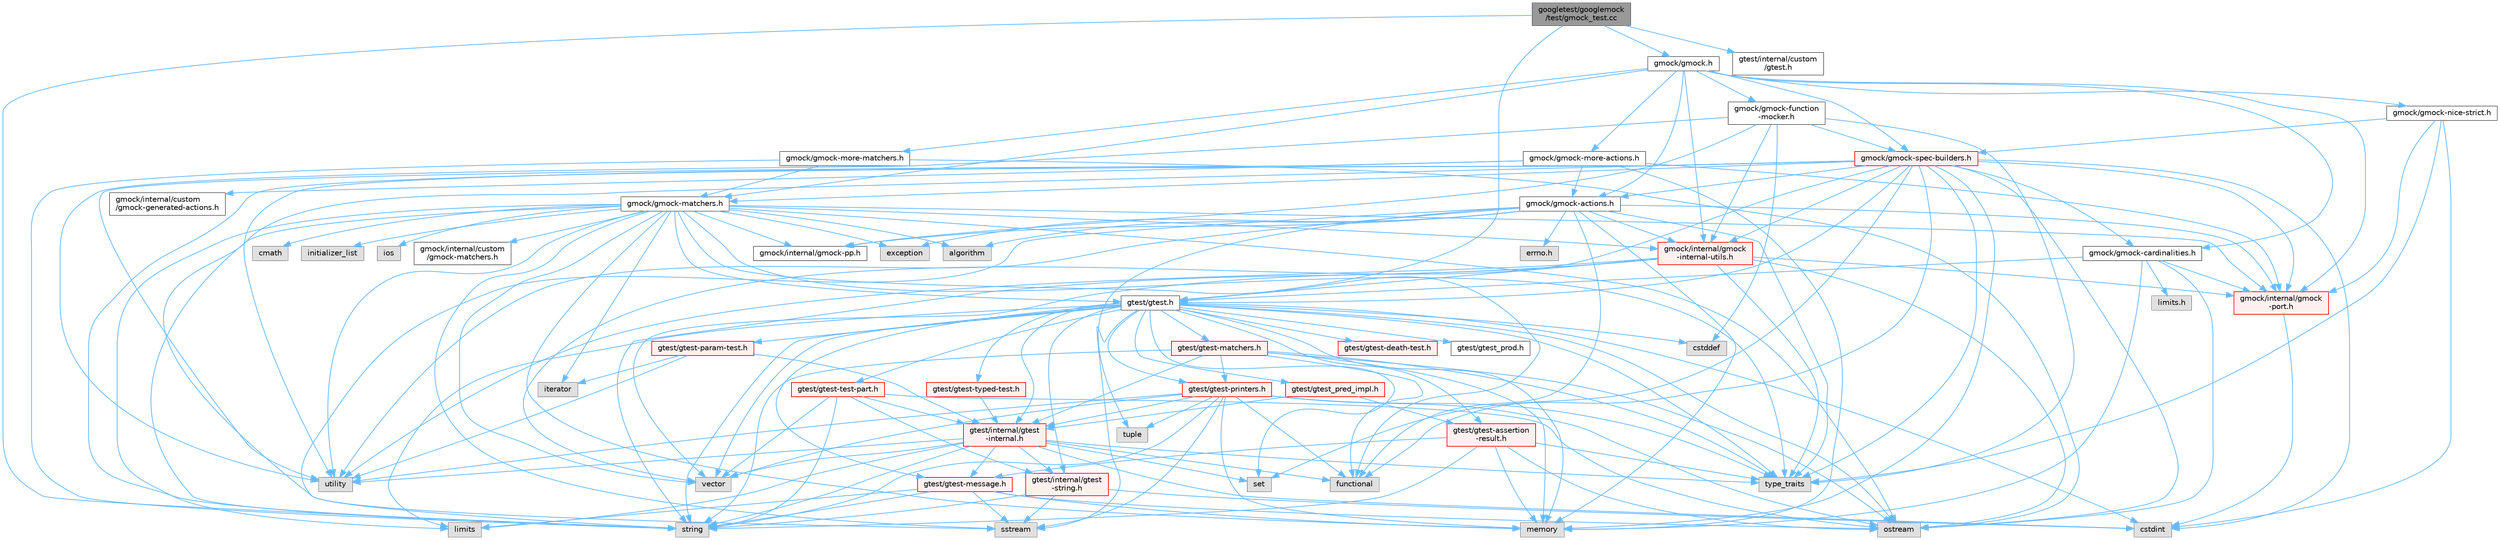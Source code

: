 digraph "googletest/googlemock/test/gmock_test.cc"
{
 // LATEX_PDF_SIZE
  bgcolor="transparent";
  edge [fontname=Helvetica,fontsize=10,labelfontname=Helvetica,labelfontsize=10];
  node [fontname=Helvetica,fontsize=10,shape=box,height=0.2,width=0.4];
  Node1 [id="Node000001",label="googletest/googlemock\l/test/gmock_test.cc",height=0.2,width=0.4,color="gray40", fillcolor="grey60", style="filled", fontcolor="black",tooltip=" "];
  Node1 -> Node2 [id="edge167_Node000001_Node000002",color="steelblue1",style="solid",tooltip=" "];
  Node2 [id="Node000002",label="gmock/gmock.h",height=0.2,width=0.4,color="grey40", fillcolor="white", style="filled",URL="$gmock_8h.html",tooltip=" "];
  Node2 -> Node3 [id="edge168_Node000002_Node000003",color="steelblue1",style="solid",tooltip=" "];
  Node3 [id="Node000003",label="gmock/gmock-actions.h",height=0.2,width=0.4,color="grey40", fillcolor="white", style="filled",URL="$gmock-actions_8h.html",tooltip=" "];
  Node3 -> Node4 [id="edge169_Node000003_Node000004",color="steelblue1",style="solid",tooltip=" "];
  Node4 [id="Node000004",label="errno.h",height=0.2,width=0.4,color="grey60", fillcolor="#E0E0E0", style="filled",tooltip=" "];
  Node3 -> Node5 [id="edge170_Node000003_Node000005",color="steelblue1",style="solid",tooltip=" "];
  Node5 [id="Node000005",label="algorithm",height=0.2,width=0.4,color="grey60", fillcolor="#E0E0E0", style="filled",tooltip=" "];
  Node3 -> Node6 [id="edge171_Node000003_Node000006",color="steelblue1",style="solid",tooltip=" "];
  Node6 [id="Node000006",label="exception",height=0.2,width=0.4,color="grey60", fillcolor="#E0E0E0", style="filled",tooltip=" "];
  Node3 -> Node7 [id="edge172_Node000003_Node000007",color="steelblue1",style="solid",tooltip=" "];
  Node7 [id="Node000007",label="functional",height=0.2,width=0.4,color="grey60", fillcolor="#E0E0E0", style="filled",tooltip=" "];
  Node3 -> Node8 [id="edge173_Node000003_Node000008",color="steelblue1",style="solid",tooltip=" "];
  Node8 [id="Node000008",label="memory",height=0.2,width=0.4,color="grey60", fillcolor="#E0E0E0", style="filled",tooltip=" "];
  Node3 -> Node9 [id="edge174_Node000003_Node000009",color="steelblue1",style="solid",tooltip=" "];
  Node9 [id="Node000009",label="string",height=0.2,width=0.4,color="grey60", fillcolor="#E0E0E0", style="filled",tooltip=" "];
  Node3 -> Node10 [id="edge175_Node000003_Node000010",color="steelblue1",style="solid",tooltip=" "];
  Node10 [id="Node000010",label="tuple",height=0.2,width=0.4,color="grey60", fillcolor="#E0E0E0", style="filled",tooltip=" "];
  Node3 -> Node11 [id="edge176_Node000003_Node000011",color="steelblue1",style="solid",tooltip=" "];
  Node11 [id="Node000011",label="type_traits",height=0.2,width=0.4,color="grey60", fillcolor="#E0E0E0", style="filled",tooltip=" "];
  Node3 -> Node12 [id="edge177_Node000003_Node000012",color="steelblue1",style="solid",tooltip=" "];
  Node12 [id="Node000012",label="utility",height=0.2,width=0.4,color="grey60", fillcolor="#E0E0E0", style="filled",tooltip=" "];
  Node3 -> Node13 [id="edge178_Node000003_Node000013",color="steelblue1",style="solid",tooltip=" "];
  Node13 [id="Node000013",label="gmock/internal/gmock\l-internal-utils.h",height=0.2,width=0.4,color="red", fillcolor="#FFF0F0", style="filled",URL="$gmock-internal-utils_8h.html",tooltip=" "];
  Node13 -> Node15 [id="edge179_Node000013_Node000015",color="steelblue1",style="solid",tooltip=" "];
  Node15 [id="Node000015",label="ostream",height=0.2,width=0.4,color="grey60", fillcolor="#E0E0E0", style="filled",tooltip=" "];
  Node13 -> Node9 [id="edge180_Node000013_Node000009",color="steelblue1",style="solid",tooltip=" "];
  Node13 -> Node11 [id="edge181_Node000013_Node000011",color="steelblue1",style="solid",tooltip=" "];
  Node13 -> Node12 [id="edge182_Node000013_Node000012",color="steelblue1",style="solid",tooltip=" "];
  Node13 -> Node16 [id="edge183_Node000013_Node000016",color="steelblue1",style="solid",tooltip=" "];
  Node16 [id="Node000016",label="vector",height=0.2,width=0.4,color="grey60", fillcolor="#E0E0E0", style="filled",tooltip=" "];
  Node13 -> Node17 [id="edge184_Node000013_Node000017",color="steelblue1",style="solid",tooltip=" "];
  Node17 [id="Node000017",label="gmock/internal/gmock\l-port.h",height=0.2,width=0.4,color="red", fillcolor="#FFF0F0", style="filled",URL="$gmock-port_8h.html",tooltip=" "];
  Node17 -> Node20 [id="edge185_Node000017_Node000020",color="steelblue1",style="solid",tooltip=" "];
  Node20 [id="Node000020",label="cstdint",height=0.2,width=0.4,color="grey60", fillcolor="#E0E0E0", style="filled",tooltip=" "];
  Node13 -> Node48 [id="edge186_Node000013_Node000048",color="steelblue1",style="solid",tooltip=" "];
  Node48 [id="Node000048",label="gtest/gtest.h",height=0.2,width=0.4,color="grey40", fillcolor="white", style="filled",URL="$gtest_8h.html",tooltip=" "];
  Node48 -> Node29 [id="edge187_Node000048_Node000029",color="steelblue1",style="solid",tooltip=" "];
  Node29 [id="Node000029",label="cstddef",height=0.2,width=0.4,color="grey60", fillcolor="#E0E0E0", style="filled",tooltip=" "];
  Node48 -> Node20 [id="edge188_Node000048_Node000020",color="steelblue1",style="solid",tooltip=" "];
  Node48 -> Node33 [id="edge189_Node000048_Node000033",color="steelblue1",style="solid",tooltip=" "];
  Node33 [id="Node000033",label="limits",height=0.2,width=0.4,color="grey60", fillcolor="#E0E0E0", style="filled",tooltip=" "];
  Node48 -> Node8 [id="edge190_Node000048_Node000008",color="steelblue1",style="solid",tooltip=" "];
  Node48 -> Node15 [id="edge191_Node000048_Node000015",color="steelblue1",style="solid",tooltip=" "];
  Node48 -> Node32 [id="edge192_Node000048_Node000032",color="steelblue1",style="solid",tooltip=" "];
  Node32 [id="Node000032",label="set",height=0.2,width=0.4,color="grey60", fillcolor="#E0E0E0", style="filled",tooltip=" "];
  Node48 -> Node49 [id="edge193_Node000048_Node000049",color="steelblue1",style="solid",tooltip=" "];
  Node49 [id="Node000049",label="sstream",height=0.2,width=0.4,color="grey60", fillcolor="#E0E0E0", style="filled",tooltip=" "];
  Node48 -> Node9 [id="edge194_Node000048_Node000009",color="steelblue1",style="solid",tooltip=" "];
  Node48 -> Node11 [id="edge195_Node000048_Node000011",color="steelblue1",style="solid",tooltip=" "];
  Node48 -> Node16 [id="edge196_Node000048_Node000016",color="steelblue1",style="solid",tooltip=" "];
  Node48 -> Node50 [id="edge197_Node000048_Node000050",color="steelblue1",style="solid",tooltip=" "];
  Node50 [id="Node000050",label="gtest/gtest-assertion\l-result.h",height=0.2,width=0.4,color="red", fillcolor="#FFF0F0", style="filled",URL="$gtest-assertion-result_8h.html",tooltip=" "];
  Node50 -> Node8 [id="edge198_Node000050_Node000008",color="steelblue1",style="solid",tooltip=" "];
  Node50 -> Node15 [id="edge199_Node000050_Node000015",color="steelblue1",style="solid",tooltip=" "];
  Node50 -> Node9 [id="edge200_Node000050_Node000009",color="steelblue1",style="solid",tooltip=" "];
  Node50 -> Node11 [id="edge201_Node000050_Node000011",color="steelblue1",style="solid",tooltip=" "];
  Node50 -> Node51 [id="edge202_Node000050_Node000051",color="steelblue1",style="solid",tooltip=" "];
  Node51 [id="Node000051",label="gtest/gtest-message.h",height=0.2,width=0.4,color="red", fillcolor="#FFF0F0", style="filled",URL="$gtest-message_8h.html",tooltip=" "];
  Node51 -> Node33 [id="edge203_Node000051_Node000033",color="steelblue1",style="solid",tooltip=" "];
  Node51 -> Node8 [id="edge204_Node000051_Node000008",color="steelblue1",style="solid",tooltip=" "];
  Node51 -> Node15 [id="edge205_Node000051_Node000015",color="steelblue1",style="solid",tooltip=" "];
  Node51 -> Node49 [id="edge206_Node000051_Node000049",color="steelblue1",style="solid",tooltip=" "];
  Node51 -> Node9 [id="edge207_Node000051_Node000009",color="steelblue1",style="solid",tooltip=" "];
  Node48 -> Node52 [id="edge208_Node000048_Node000052",color="steelblue1",style="solid",tooltip=" "];
  Node52 [id="Node000052",label="gtest/gtest-death-test.h",height=0.2,width=0.4,color="red", fillcolor="#FFF0F0", style="filled",URL="$gtest-death-test_8h.html",tooltip=" "];
  Node48 -> Node54 [id="edge209_Node000048_Node000054",color="steelblue1",style="solid",tooltip=" "];
  Node54 [id="Node000054",label="gtest/gtest-matchers.h",height=0.2,width=0.4,color="red", fillcolor="#FFF0F0", style="filled",URL="$gtest-matchers_8h.html",tooltip=" "];
  Node54 -> Node7 [id="edge210_Node000054_Node000007",color="steelblue1",style="solid",tooltip=" "];
  Node54 -> Node8 [id="edge211_Node000054_Node000008",color="steelblue1",style="solid",tooltip=" "];
  Node54 -> Node15 [id="edge212_Node000054_Node000015",color="steelblue1",style="solid",tooltip=" "];
  Node54 -> Node9 [id="edge213_Node000054_Node000009",color="steelblue1",style="solid",tooltip=" "];
  Node54 -> Node11 [id="edge214_Node000054_Node000011",color="steelblue1",style="solid",tooltip=" "];
  Node54 -> Node56 [id="edge215_Node000054_Node000056",color="steelblue1",style="solid",tooltip=" "];
  Node56 [id="Node000056",label="gtest/gtest-printers.h",height=0.2,width=0.4,color="red", fillcolor="#FFF0F0", style="filled",URL="$gtest-printers_8h.html",tooltip=" "];
  Node56 -> Node7 [id="edge216_Node000056_Node000007",color="steelblue1",style="solid",tooltip=" "];
  Node56 -> Node8 [id="edge217_Node000056_Node000008",color="steelblue1",style="solid",tooltip=" "];
  Node56 -> Node15 [id="edge218_Node000056_Node000015",color="steelblue1",style="solid",tooltip=" "];
  Node56 -> Node49 [id="edge219_Node000056_Node000049",color="steelblue1",style="solid",tooltip=" "];
  Node56 -> Node9 [id="edge220_Node000056_Node000009",color="steelblue1",style="solid",tooltip=" "];
  Node56 -> Node10 [id="edge221_Node000056_Node000010",color="steelblue1",style="solid",tooltip=" "];
  Node56 -> Node11 [id="edge222_Node000056_Node000011",color="steelblue1",style="solid",tooltip=" "];
  Node56 -> Node12 [id="edge223_Node000056_Node000012",color="steelblue1",style="solid",tooltip=" "];
  Node56 -> Node16 [id="edge224_Node000056_Node000016",color="steelblue1",style="solid",tooltip=" "];
  Node56 -> Node57 [id="edge225_Node000056_Node000057",color="steelblue1",style="solid",tooltip=" "];
  Node57 [id="Node000057",label="gtest/internal/gtest\l-internal.h",height=0.2,width=0.4,color="red", fillcolor="#FFF0F0", style="filled",URL="$gtest-internal_8h.html",tooltip=" "];
  Node57 -> Node20 [id="edge226_Node000057_Node000020",color="steelblue1",style="solid",tooltip=" "];
  Node57 -> Node7 [id="edge227_Node000057_Node000007",color="steelblue1",style="solid",tooltip=" "];
  Node57 -> Node33 [id="edge228_Node000057_Node000033",color="steelblue1",style="solid",tooltip=" "];
  Node57 -> Node32 [id="edge229_Node000057_Node000032",color="steelblue1",style="solid",tooltip=" "];
  Node57 -> Node9 [id="edge230_Node000057_Node000009",color="steelblue1",style="solid",tooltip=" "];
  Node57 -> Node11 [id="edge231_Node000057_Node000011",color="steelblue1",style="solid",tooltip=" "];
  Node57 -> Node12 [id="edge232_Node000057_Node000012",color="steelblue1",style="solid",tooltip=" "];
  Node57 -> Node16 [id="edge233_Node000057_Node000016",color="steelblue1",style="solid",tooltip=" "];
  Node57 -> Node51 [id="edge234_Node000057_Node000051",color="steelblue1",style="solid",tooltip=" "];
  Node57 -> Node61 [id="edge235_Node000057_Node000061",color="steelblue1",style="solid",tooltip=" "];
  Node61 [id="Node000061",label="gtest/internal/gtest\l-string.h",height=0.2,width=0.4,color="red", fillcolor="#FFF0F0", style="filled",URL="$gtest-string_8h.html",tooltip=" "];
  Node61 -> Node20 [id="edge236_Node000061_Node000020",color="steelblue1",style="solid",tooltip=" "];
  Node61 -> Node49 [id="edge237_Node000061_Node000049",color="steelblue1",style="solid",tooltip=" "];
  Node61 -> Node9 [id="edge238_Node000061_Node000009",color="steelblue1",style="solid",tooltip=" "];
  Node54 -> Node57 [id="edge239_Node000054_Node000057",color="steelblue1",style="solid",tooltip=" "];
  Node48 -> Node51 [id="edge240_Node000048_Node000051",color="steelblue1",style="solid",tooltip=" "];
  Node48 -> Node64 [id="edge241_Node000048_Node000064",color="steelblue1",style="solid",tooltip=" "];
  Node64 [id="Node000064",label="gtest/gtest-param-test.h",height=0.2,width=0.4,color="red", fillcolor="#FFF0F0", style="filled",URL="$gtest-param-test_8h.html",tooltip=" "];
  Node64 -> Node34 [id="edge242_Node000064_Node000034",color="steelblue1",style="solid",tooltip=" "];
  Node34 [id="Node000034",label="iterator",height=0.2,width=0.4,color="grey60", fillcolor="#E0E0E0", style="filled",tooltip=" "];
  Node64 -> Node12 [id="edge243_Node000064_Node000012",color="steelblue1",style="solid",tooltip=" "];
  Node64 -> Node57 [id="edge244_Node000064_Node000057",color="steelblue1",style="solid",tooltip=" "];
  Node48 -> Node56 [id="edge245_Node000048_Node000056",color="steelblue1",style="solid",tooltip=" "];
  Node48 -> Node68 [id="edge246_Node000048_Node000068",color="steelblue1",style="solid",tooltip=" "];
  Node68 [id="Node000068",label="gtest/gtest-test-part.h",height=0.2,width=0.4,color="red", fillcolor="#FFF0F0", style="filled",URL="$gtest-test-part_8h.html",tooltip=" "];
  Node68 -> Node15 [id="edge247_Node000068_Node000015",color="steelblue1",style="solid",tooltip=" "];
  Node68 -> Node9 [id="edge248_Node000068_Node000009",color="steelblue1",style="solid",tooltip=" "];
  Node68 -> Node16 [id="edge249_Node000068_Node000016",color="steelblue1",style="solid",tooltip=" "];
  Node68 -> Node57 [id="edge250_Node000068_Node000057",color="steelblue1",style="solid",tooltip=" "];
  Node68 -> Node61 [id="edge251_Node000068_Node000061",color="steelblue1",style="solid",tooltip=" "];
  Node48 -> Node70 [id="edge252_Node000048_Node000070",color="steelblue1",style="solid",tooltip=" "];
  Node70 [id="Node000070",label="gtest/gtest-typed-test.h",height=0.2,width=0.4,color="red", fillcolor="#FFF0F0", style="filled",URL="$gtest-typed-test_8h.html",tooltip=" "];
  Node70 -> Node57 [id="edge253_Node000070_Node000057",color="steelblue1",style="solid",tooltip=" "];
  Node48 -> Node71 [id="edge254_Node000048_Node000071",color="steelblue1",style="solid",tooltip=" "];
  Node71 [id="Node000071",label="gtest/gtest_pred_impl.h",height=0.2,width=0.4,color="red", fillcolor="#FFF0F0", style="filled",URL="$gtest__pred__impl_8h.html",tooltip=" "];
  Node71 -> Node50 [id="edge255_Node000071_Node000050",color="steelblue1",style="solid",tooltip=" "];
  Node71 -> Node57 [id="edge256_Node000071_Node000057",color="steelblue1",style="solid",tooltip=" "];
  Node48 -> Node72 [id="edge257_Node000048_Node000072",color="steelblue1",style="solid",tooltip=" "];
  Node72 [id="Node000072",label="gtest/gtest_prod.h",height=0.2,width=0.4,color="grey40", fillcolor="white", style="filled",URL="$gtest__prod_8h.html",tooltip=" "];
  Node48 -> Node57 [id="edge258_Node000048_Node000057",color="steelblue1",style="solid",tooltip=" "];
  Node48 -> Node61 [id="edge259_Node000048_Node000061",color="steelblue1",style="solid",tooltip=" "];
  Node3 -> Node17 [id="edge260_Node000003_Node000017",color="steelblue1",style="solid",tooltip=" "];
  Node3 -> Node73 [id="edge261_Node000003_Node000073",color="steelblue1",style="solid",tooltip=" "];
  Node73 [id="Node000073",label="gmock/internal/gmock-pp.h",height=0.2,width=0.4,color="grey40", fillcolor="white", style="filled",URL="$gmock-pp_8h.html",tooltip=" "];
  Node2 -> Node74 [id="edge262_Node000002_Node000074",color="steelblue1",style="solid",tooltip=" "];
  Node74 [id="Node000074",label="gmock/gmock-cardinalities.h",height=0.2,width=0.4,color="grey40", fillcolor="white", style="filled",URL="$gmock-cardinalities_8h.html",tooltip=" "];
  Node74 -> Node75 [id="edge263_Node000074_Node000075",color="steelblue1",style="solid",tooltip=" "];
  Node75 [id="Node000075",label="limits.h",height=0.2,width=0.4,color="grey60", fillcolor="#E0E0E0", style="filled",tooltip=" "];
  Node74 -> Node8 [id="edge264_Node000074_Node000008",color="steelblue1",style="solid",tooltip=" "];
  Node74 -> Node15 [id="edge265_Node000074_Node000015",color="steelblue1",style="solid",tooltip=" "];
  Node74 -> Node17 [id="edge266_Node000074_Node000017",color="steelblue1",style="solid",tooltip=" "];
  Node74 -> Node48 [id="edge267_Node000074_Node000048",color="steelblue1",style="solid",tooltip=" "];
  Node2 -> Node76 [id="edge268_Node000002_Node000076",color="steelblue1",style="solid",tooltip=" "];
  Node76 [id="Node000076",label="gmock/gmock-function\l-mocker.h",height=0.2,width=0.4,color="grey40", fillcolor="white", style="filled",URL="$gmock-function-mocker_8h.html",tooltip=" "];
  Node76 -> Node29 [id="edge269_Node000076_Node000029",color="steelblue1",style="solid",tooltip=" "];
  Node76 -> Node11 [id="edge270_Node000076_Node000011",color="steelblue1",style="solid",tooltip=" "];
  Node76 -> Node12 [id="edge271_Node000076_Node000012",color="steelblue1",style="solid",tooltip=" "];
  Node76 -> Node77 [id="edge272_Node000076_Node000077",color="steelblue1",style="solid",tooltip=" "];
  Node77 [id="Node000077",label="gmock/gmock-spec-builders.h",height=0.2,width=0.4,color="red", fillcolor="#FFF0F0", style="filled",URL="$gmock-spec-builders_8h.html",tooltip=" "];
  Node77 -> Node20 [id="edge273_Node000077_Node000020",color="steelblue1",style="solid",tooltip=" "];
  Node77 -> Node7 [id="edge274_Node000077_Node000007",color="steelblue1",style="solid",tooltip=" "];
  Node77 -> Node8 [id="edge275_Node000077_Node000008",color="steelblue1",style="solid",tooltip=" "];
  Node77 -> Node15 [id="edge276_Node000077_Node000015",color="steelblue1",style="solid",tooltip=" "];
  Node77 -> Node32 [id="edge277_Node000077_Node000032",color="steelblue1",style="solid",tooltip=" "];
  Node77 -> Node49 [id="edge278_Node000077_Node000049",color="steelblue1",style="solid",tooltip=" "];
  Node77 -> Node9 [id="edge279_Node000077_Node000009",color="steelblue1",style="solid",tooltip=" "];
  Node77 -> Node11 [id="edge280_Node000077_Node000011",color="steelblue1",style="solid",tooltip=" "];
  Node77 -> Node12 [id="edge281_Node000077_Node000012",color="steelblue1",style="solid",tooltip=" "];
  Node77 -> Node16 [id="edge282_Node000077_Node000016",color="steelblue1",style="solid",tooltip=" "];
  Node77 -> Node3 [id="edge283_Node000077_Node000003",color="steelblue1",style="solid",tooltip=" "];
  Node77 -> Node74 [id="edge284_Node000077_Node000074",color="steelblue1",style="solid",tooltip=" "];
  Node77 -> Node78 [id="edge285_Node000077_Node000078",color="steelblue1",style="solid",tooltip=" "];
  Node78 [id="Node000078",label="gmock/gmock-matchers.h",height=0.2,width=0.4,color="grey40", fillcolor="white", style="filled",URL="$gmock-matchers_8h.html",tooltip=" "];
  Node78 -> Node5 [id="edge286_Node000078_Node000005",color="steelblue1",style="solid",tooltip=" "];
  Node78 -> Node79 [id="edge287_Node000078_Node000079",color="steelblue1",style="solid",tooltip=" "];
  Node79 [id="Node000079",label="cmath",height=0.2,width=0.4,color="grey60", fillcolor="#E0E0E0", style="filled",tooltip=" "];
  Node78 -> Node6 [id="edge288_Node000078_Node000006",color="steelblue1",style="solid",tooltip=" "];
  Node78 -> Node7 [id="edge289_Node000078_Node000007",color="steelblue1",style="solid",tooltip=" "];
  Node78 -> Node80 [id="edge290_Node000078_Node000080",color="steelblue1",style="solid",tooltip=" "];
  Node80 [id="Node000080",label="initializer_list",height=0.2,width=0.4,color="grey60", fillcolor="#E0E0E0", style="filled",tooltip=" "];
  Node78 -> Node81 [id="edge291_Node000078_Node000081",color="steelblue1",style="solid",tooltip=" "];
  Node81 [id="Node000081",label="ios",height=0.2,width=0.4,color="grey60", fillcolor="#E0E0E0", style="filled",tooltip=" "];
  Node78 -> Node34 [id="edge292_Node000078_Node000034",color="steelblue1",style="solid",tooltip=" "];
  Node78 -> Node33 [id="edge293_Node000078_Node000033",color="steelblue1",style="solid",tooltip=" "];
  Node78 -> Node8 [id="edge294_Node000078_Node000008",color="steelblue1",style="solid",tooltip=" "];
  Node78 -> Node15 [id="edge295_Node000078_Node000015",color="steelblue1",style="solid",tooltip=" "];
  Node78 -> Node49 [id="edge296_Node000078_Node000049",color="steelblue1",style="solid",tooltip=" "];
  Node78 -> Node9 [id="edge297_Node000078_Node000009",color="steelblue1",style="solid",tooltip=" "];
  Node78 -> Node11 [id="edge298_Node000078_Node000011",color="steelblue1",style="solid",tooltip=" "];
  Node78 -> Node12 [id="edge299_Node000078_Node000012",color="steelblue1",style="solid",tooltip=" "];
  Node78 -> Node16 [id="edge300_Node000078_Node000016",color="steelblue1",style="solid",tooltip=" "];
  Node78 -> Node13 [id="edge301_Node000078_Node000013",color="steelblue1",style="solid",tooltip=" "];
  Node78 -> Node17 [id="edge302_Node000078_Node000017",color="steelblue1",style="solid",tooltip=" "];
  Node78 -> Node73 [id="edge303_Node000078_Node000073",color="steelblue1",style="solid",tooltip=" "];
  Node78 -> Node48 [id="edge304_Node000078_Node000048",color="steelblue1",style="solid",tooltip=" "];
  Node78 -> Node82 [id="edge305_Node000078_Node000082",color="steelblue1",style="solid",tooltip=" "];
  Node82 [id="Node000082",label="gmock/internal/custom\l/gmock-matchers.h",height=0.2,width=0.4,color="grey40", fillcolor="white", style="filled",URL="$internal_2custom_2gmock-matchers_8h.html",tooltip=" "];
  Node77 -> Node13 [id="edge306_Node000077_Node000013",color="steelblue1",style="solid",tooltip=" "];
  Node77 -> Node17 [id="edge307_Node000077_Node000017",color="steelblue1",style="solid",tooltip=" "];
  Node77 -> Node48 [id="edge308_Node000077_Node000048",color="steelblue1",style="solid",tooltip=" "];
  Node76 -> Node13 [id="edge309_Node000076_Node000013",color="steelblue1",style="solid",tooltip=" "];
  Node76 -> Node73 [id="edge310_Node000076_Node000073",color="steelblue1",style="solid",tooltip=" "];
  Node2 -> Node78 [id="edge311_Node000002_Node000078",color="steelblue1",style="solid",tooltip=" "];
  Node2 -> Node83 [id="edge312_Node000002_Node000083",color="steelblue1",style="solid",tooltip=" "];
  Node83 [id="Node000083",label="gmock/gmock-more-actions.h",height=0.2,width=0.4,color="grey40", fillcolor="white", style="filled",URL="$gmock-more-actions_8h.html",tooltip=" "];
  Node83 -> Node8 [id="edge313_Node000083_Node000008",color="steelblue1",style="solid",tooltip=" "];
  Node83 -> Node12 [id="edge314_Node000083_Node000012",color="steelblue1",style="solid",tooltip=" "];
  Node83 -> Node3 [id="edge315_Node000083_Node000003",color="steelblue1",style="solid",tooltip=" "];
  Node83 -> Node17 [id="edge316_Node000083_Node000017",color="steelblue1",style="solid",tooltip=" "];
  Node83 -> Node84 [id="edge317_Node000083_Node000084",color="steelblue1",style="solid",tooltip=" "];
  Node84 [id="Node000084",label="gmock/internal/custom\l/gmock-generated-actions.h",height=0.2,width=0.4,color="grey40", fillcolor="white", style="filled",URL="$gmock-generated-actions_8h.html",tooltip=" "];
  Node2 -> Node85 [id="edge318_Node000002_Node000085",color="steelblue1",style="solid",tooltip=" "];
  Node85 [id="Node000085",label="gmock/gmock-more-matchers.h",height=0.2,width=0.4,color="grey40", fillcolor="white", style="filled",URL="$gmock-more-matchers_8h.html",tooltip=" "];
  Node85 -> Node15 [id="edge319_Node000085_Node000015",color="steelblue1",style="solid",tooltip=" "];
  Node85 -> Node9 [id="edge320_Node000085_Node000009",color="steelblue1",style="solid",tooltip=" "];
  Node85 -> Node78 [id="edge321_Node000085_Node000078",color="steelblue1",style="solid",tooltip=" "];
  Node2 -> Node86 [id="edge322_Node000002_Node000086",color="steelblue1",style="solid",tooltip=" "];
  Node86 [id="Node000086",label="gmock/gmock-nice-strict.h",height=0.2,width=0.4,color="grey40", fillcolor="white", style="filled",URL="$gmock-nice-strict_8h.html",tooltip=" "];
  Node86 -> Node20 [id="edge323_Node000086_Node000020",color="steelblue1",style="solid",tooltip=" "];
  Node86 -> Node11 [id="edge324_Node000086_Node000011",color="steelblue1",style="solid",tooltip=" "];
  Node86 -> Node77 [id="edge325_Node000086_Node000077",color="steelblue1",style="solid",tooltip=" "];
  Node86 -> Node17 [id="edge326_Node000086_Node000017",color="steelblue1",style="solid",tooltip=" "];
  Node2 -> Node77 [id="edge327_Node000002_Node000077",color="steelblue1",style="solid",tooltip=" "];
  Node2 -> Node13 [id="edge328_Node000002_Node000013",color="steelblue1",style="solid",tooltip=" "];
  Node2 -> Node17 [id="edge329_Node000002_Node000017",color="steelblue1",style="solid",tooltip=" "];
  Node1 -> Node9 [id="edge330_Node000001_Node000009",color="steelblue1",style="solid",tooltip=" "];
  Node1 -> Node48 [id="edge331_Node000001_Node000048",color="steelblue1",style="solid",tooltip=" "];
  Node1 -> Node87 [id="edge332_Node000001_Node000087",color="steelblue1",style="solid",tooltip=" "];
  Node87 [id="Node000087",label="gtest/internal/custom\l/gtest.h",height=0.2,width=0.4,color="grey40", fillcolor="white", style="filled",URL="$internal_2custom_2gtest_8h.html",tooltip=" "];
}
